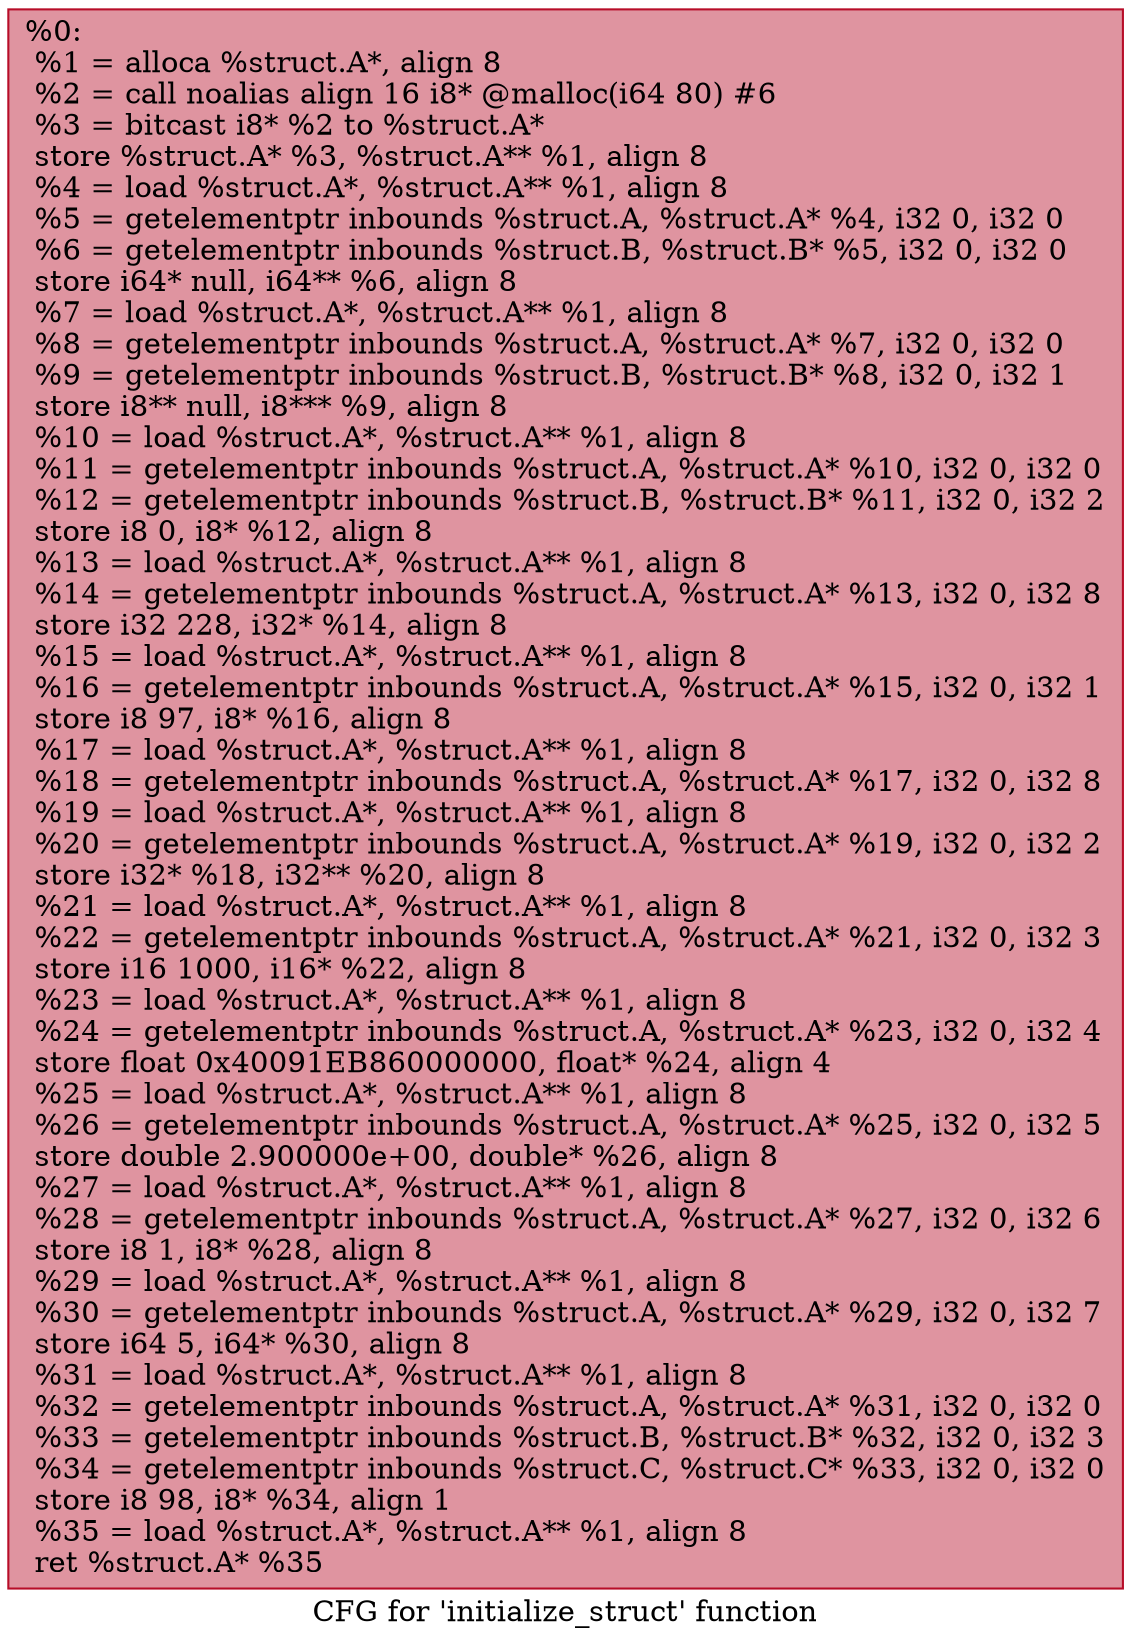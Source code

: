 digraph "CFG for 'initialize_struct' function" {
	label="CFG for 'initialize_struct' function";

	Node0x55ba8ad380e0 [shape=record,color="#b70d28ff", style=filled, fillcolor="#b70d2870",label="{%0:\l  %1 = alloca %struct.A*, align 8\l  %2 = call noalias align 16 i8* @malloc(i64 80) #6\l  %3 = bitcast i8* %2 to %struct.A*\l  store %struct.A* %3, %struct.A** %1, align 8\l  %4 = load %struct.A*, %struct.A** %1, align 8\l  %5 = getelementptr inbounds %struct.A, %struct.A* %4, i32 0, i32 0\l  %6 = getelementptr inbounds %struct.B, %struct.B* %5, i32 0, i32 0\l  store i64* null, i64** %6, align 8\l  %7 = load %struct.A*, %struct.A** %1, align 8\l  %8 = getelementptr inbounds %struct.A, %struct.A* %7, i32 0, i32 0\l  %9 = getelementptr inbounds %struct.B, %struct.B* %8, i32 0, i32 1\l  store i8** null, i8*** %9, align 8\l  %10 = load %struct.A*, %struct.A** %1, align 8\l  %11 = getelementptr inbounds %struct.A, %struct.A* %10, i32 0, i32 0\l  %12 = getelementptr inbounds %struct.B, %struct.B* %11, i32 0, i32 2\l  store i8 0, i8* %12, align 8\l  %13 = load %struct.A*, %struct.A** %1, align 8\l  %14 = getelementptr inbounds %struct.A, %struct.A* %13, i32 0, i32 8\l  store i32 228, i32* %14, align 8\l  %15 = load %struct.A*, %struct.A** %1, align 8\l  %16 = getelementptr inbounds %struct.A, %struct.A* %15, i32 0, i32 1\l  store i8 97, i8* %16, align 8\l  %17 = load %struct.A*, %struct.A** %1, align 8\l  %18 = getelementptr inbounds %struct.A, %struct.A* %17, i32 0, i32 8\l  %19 = load %struct.A*, %struct.A** %1, align 8\l  %20 = getelementptr inbounds %struct.A, %struct.A* %19, i32 0, i32 2\l  store i32* %18, i32** %20, align 8\l  %21 = load %struct.A*, %struct.A** %1, align 8\l  %22 = getelementptr inbounds %struct.A, %struct.A* %21, i32 0, i32 3\l  store i16 1000, i16* %22, align 8\l  %23 = load %struct.A*, %struct.A** %1, align 8\l  %24 = getelementptr inbounds %struct.A, %struct.A* %23, i32 0, i32 4\l  store float 0x40091EB860000000, float* %24, align 4\l  %25 = load %struct.A*, %struct.A** %1, align 8\l  %26 = getelementptr inbounds %struct.A, %struct.A* %25, i32 0, i32 5\l  store double 2.900000e+00, double* %26, align 8\l  %27 = load %struct.A*, %struct.A** %1, align 8\l  %28 = getelementptr inbounds %struct.A, %struct.A* %27, i32 0, i32 6\l  store i8 1, i8* %28, align 8\l  %29 = load %struct.A*, %struct.A** %1, align 8\l  %30 = getelementptr inbounds %struct.A, %struct.A* %29, i32 0, i32 7\l  store i64 5, i64* %30, align 8\l  %31 = load %struct.A*, %struct.A** %1, align 8\l  %32 = getelementptr inbounds %struct.A, %struct.A* %31, i32 0, i32 0\l  %33 = getelementptr inbounds %struct.B, %struct.B* %32, i32 0, i32 3\l  %34 = getelementptr inbounds %struct.C, %struct.C* %33, i32 0, i32 0\l  store i8 98, i8* %34, align 1\l  %35 = load %struct.A*, %struct.A** %1, align 8\l  ret %struct.A* %35\l}"];
}
